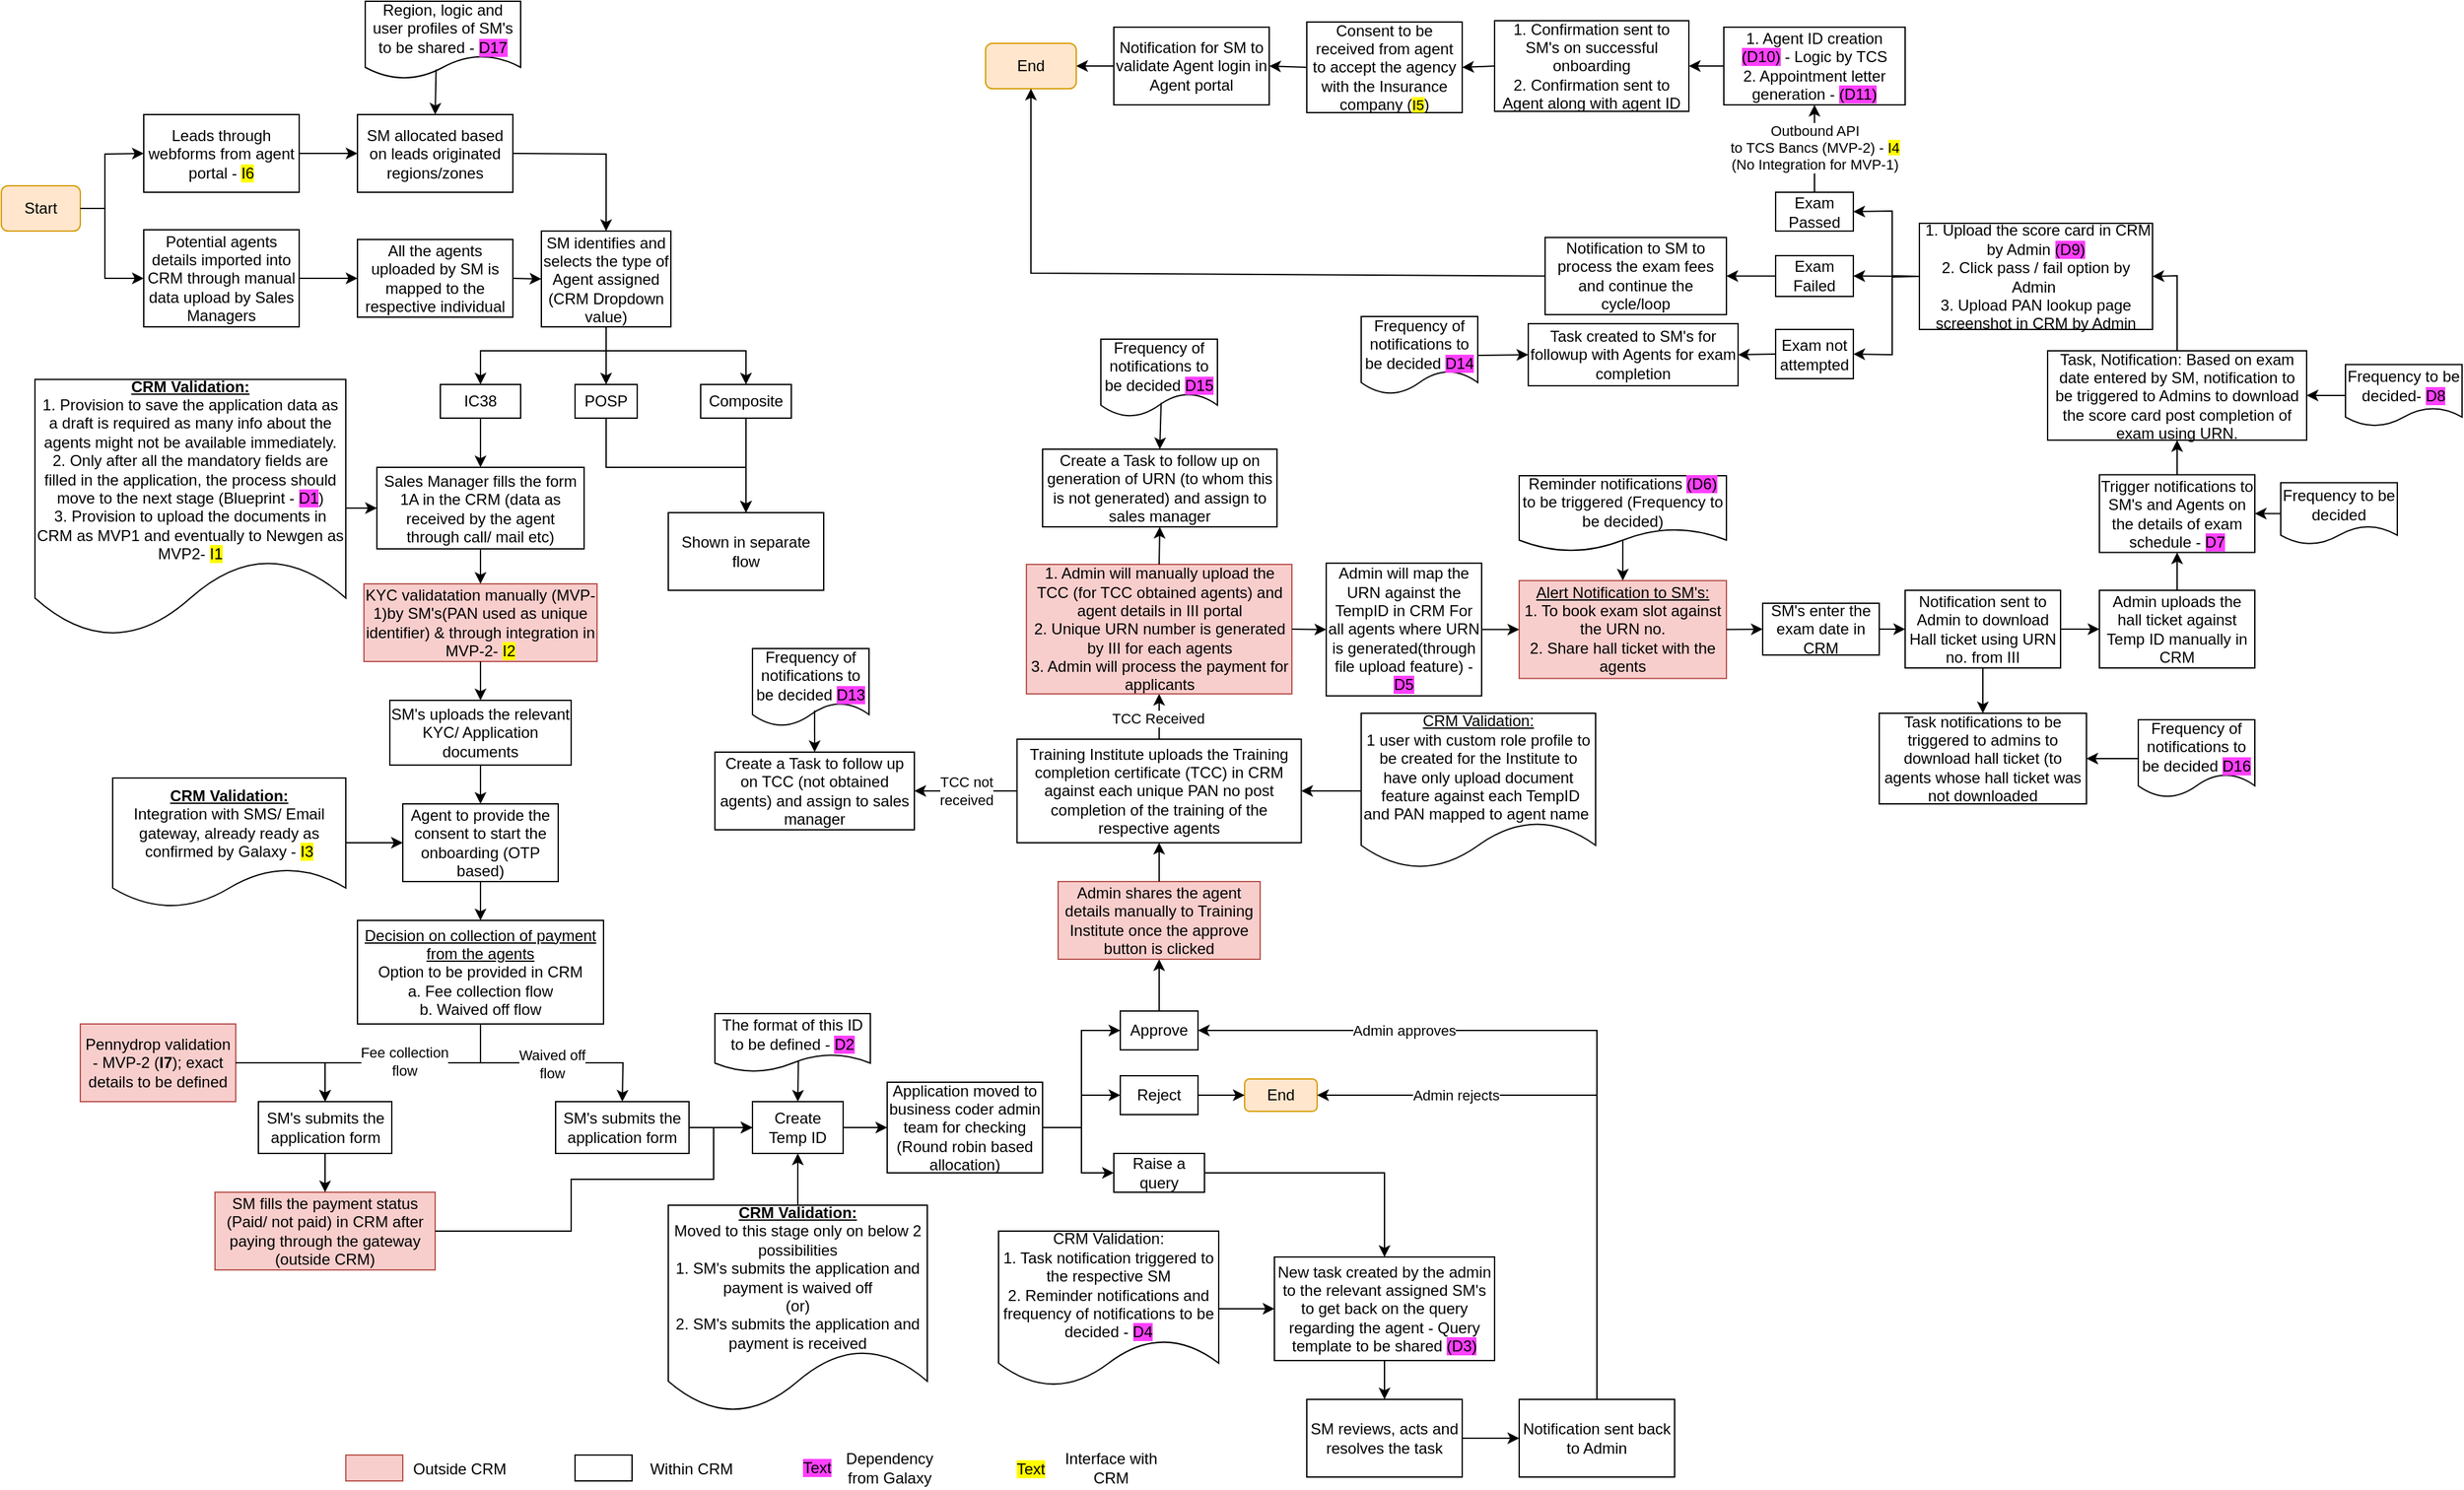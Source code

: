 <mxfile version="24.6.4" type="github">
  <diagram name="Page-1" id="J0Dl2C9NBDgtXITPT6Fh">
    <mxGraphModel dx="2123" dy="522" grid="1" gridSize="10" guides="1" tooltips="1" connect="1" arrows="1" fold="1" page="1" pageScale="1" pageWidth="1169" pageHeight="827" math="0" shadow="0">
      <root>
        <mxCell id="0" />
        <mxCell id="1" parent="0" />
        <mxCell id="W-MlJIcmKjAAyfEWoJ3Q-3" value="Start" style="rounded=1;whiteSpace=wrap;html=1;fillColor=#ffe6cc;strokeColor=#d79b00;" parent="1" vertex="1">
          <mxGeometry x="-10" y="222.5" width="61" height="35" as="geometry" />
        </mxCell>
        <mxCell id="W-MlJIcmKjAAyfEWoJ3Q-4" value="" style="endArrow=classic;html=1;rounded=0;exitX=1;exitY=0.5;exitDx=0;exitDy=0;entryX=0;entryY=0.5;entryDx=0;entryDy=0;" parent="1" source="W-MlJIcmKjAAyfEWoJ3Q-3" target="NBfsZXymPOGGM7-1zEKC-1" edge="1">
          <mxGeometry width="50" height="50" relative="1" as="geometry">
            <mxPoint x="227" y="364" as="sourcePoint" />
            <mxPoint x="110" y="320" as="targetPoint" />
            <Array as="points">
              <mxPoint x="70" y="240" />
              <mxPoint x="70" y="294" />
            </Array>
          </mxGeometry>
        </mxCell>
        <mxCell id="W-MlJIcmKjAAyfEWoJ3Q-7" value="Sales Manager fills the form 1A in the CRM (data as received by the agent through call/ mail etc)" style="rounded=0;whiteSpace=wrap;html=1;" parent="1" vertex="1">
          <mxGeometry x="280" y="440" width="160" height="63" as="geometry" />
        </mxCell>
        <mxCell id="W-MlJIcmKjAAyfEWoJ3Q-9" value="SM identifies and selects the type of Agent assigned (CRM Dropdown value)" style="rounded=0;whiteSpace=wrap;html=1;" parent="1" vertex="1">
          <mxGeometry x="407" y="257.5" width="100" height="74" as="geometry" />
        </mxCell>
        <mxCell id="W-MlJIcmKjAAyfEWoJ3Q-10" value="" style="endArrow=classic;html=1;rounded=0;entryX=0;entryY=0.5;entryDx=0;entryDy=0;exitX=1;exitY=0.5;exitDx=0;exitDy=0;" parent="1" source="NBfsZXymPOGGM7-1zEKC-3" target="W-MlJIcmKjAAyfEWoJ3Q-9" edge="1">
          <mxGeometry width="50" height="50" relative="1" as="geometry">
            <mxPoint x="430" y="280" as="sourcePoint" />
            <mxPoint x="277" y="314" as="targetPoint" />
          </mxGeometry>
        </mxCell>
        <mxCell id="W-MlJIcmKjAAyfEWoJ3Q-11" value="IC38" style="rounded=0;whiteSpace=wrap;html=1;" parent="1" vertex="1">
          <mxGeometry x="329" y="376" width="62" height="26" as="geometry" />
        </mxCell>
        <mxCell id="W-MlJIcmKjAAyfEWoJ3Q-12" value="POSP" style="rounded=0;whiteSpace=wrap;html=1;" parent="1" vertex="1">
          <mxGeometry x="433" y="376" width="48" height="26" as="geometry" />
        </mxCell>
        <mxCell id="W-MlJIcmKjAAyfEWoJ3Q-13" value="Composite" style="rounded=0;whiteSpace=wrap;html=1;" parent="1" vertex="1">
          <mxGeometry x="530" y="376" width="70" height="26" as="geometry" />
        </mxCell>
        <mxCell id="W-MlJIcmKjAAyfEWoJ3Q-27" value="" style="endArrow=classic;html=1;rounded=0;exitX=0;exitY=0.5;exitDx=0;exitDy=0;entryX=1;entryY=0.5;entryDx=0;entryDy=0;" parent="1" source="NBfsZXymPOGGM7-1zEKC-110" target="0TxoYsAdlca8F8hX1XT_-1" edge="1">
          <mxGeometry width="50" height="50" relative="1" as="geometry">
            <mxPoint x="894" y="244" as="sourcePoint" />
            <mxPoint x="939" y="244" as="targetPoint" />
          </mxGeometry>
        </mxCell>
        <mxCell id="W-MlJIcmKjAAyfEWoJ3Q-36" value="" style="endArrow=classic;html=1;rounded=0;exitX=0.5;exitY=1;exitDx=0;exitDy=0;entryX=0.5;entryY=0;entryDx=0;entryDy=0;" parent="1" source="W-MlJIcmKjAAyfEWoJ3Q-9" target="W-MlJIcmKjAAyfEWoJ3Q-11" edge="1">
          <mxGeometry width="50" height="50" relative="1" as="geometry">
            <mxPoint x="472" y="329" as="sourcePoint" />
            <mxPoint x="522" y="279" as="targetPoint" />
            <Array as="points">
              <mxPoint x="457" y="350" />
              <mxPoint x="360" y="350" />
            </Array>
          </mxGeometry>
        </mxCell>
        <mxCell id="W-MlJIcmKjAAyfEWoJ3Q-37" value="" style="endArrow=classic;html=1;rounded=0;exitX=0.5;exitY=1;exitDx=0;exitDy=0;entryX=0.5;entryY=0;entryDx=0;entryDy=0;" parent="1" source="W-MlJIcmKjAAyfEWoJ3Q-9" target="W-MlJIcmKjAAyfEWoJ3Q-12" edge="1">
          <mxGeometry width="50" height="50" relative="1" as="geometry">
            <mxPoint x="472" y="329" as="sourcePoint" />
            <mxPoint x="522" y="279" as="targetPoint" />
            <Array as="points">
              <mxPoint x="457" y="359" />
            </Array>
          </mxGeometry>
        </mxCell>
        <mxCell id="W-MlJIcmKjAAyfEWoJ3Q-38" value="" style="endArrow=classic;html=1;rounded=0;exitX=0.5;exitY=1;exitDx=0;exitDy=0;entryX=0.5;entryY=0;entryDx=0;entryDy=0;" parent="1" source="W-MlJIcmKjAAyfEWoJ3Q-9" target="W-MlJIcmKjAAyfEWoJ3Q-13" edge="1">
          <mxGeometry width="50" height="50" relative="1" as="geometry">
            <mxPoint x="472" y="329" as="sourcePoint" />
            <mxPoint x="522" y="279" as="targetPoint" />
            <Array as="points">
              <mxPoint x="457" y="350" />
              <mxPoint x="565" y="350" />
            </Array>
          </mxGeometry>
        </mxCell>
        <mxCell id="0TxoYsAdlca8F8hX1XT_-1" value="End" style="rounded=1;whiteSpace=wrap;html=1;fillColor=#ffe6cc;strokeColor=#d79b00;" parent="1" vertex="1">
          <mxGeometry x="750" y="112.5" width="70" height="35" as="geometry" />
        </mxCell>
        <mxCell id="NBfsZXymPOGGM7-1zEKC-1" value="Potential agents details imported into CRM through manual data upload by Sales Managers" style="rounded=0;whiteSpace=wrap;html=1;" parent="1" vertex="1">
          <mxGeometry x="100" y="256.5" width="120" height="75" as="geometry" />
        </mxCell>
        <mxCell id="NBfsZXymPOGGM7-1zEKC-3" value="All the agents uploaded by SM is mapped to the respective individual" style="rounded=0;whiteSpace=wrap;html=1;" parent="1" vertex="1">
          <mxGeometry x="265" y="264" width="120" height="60" as="geometry" />
        </mxCell>
        <mxCell id="NBfsZXymPOGGM7-1zEKC-6" value="" style="endArrow=classic;html=1;rounded=0;exitX=1;exitY=0.5;exitDx=0;exitDy=0;entryX=0;entryY=0.5;entryDx=0;entryDy=0;" parent="1" source="NBfsZXymPOGGM7-1zEKC-1" target="NBfsZXymPOGGM7-1zEKC-3" edge="1">
          <mxGeometry width="50" height="50" relative="1" as="geometry">
            <mxPoint x="270" y="360" as="sourcePoint" />
            <mxPoint x="320" y="310" as="targetPoint" />
          </mxGeometry>
        </mxCell>
        <mxCell id="NBfsZXymPOGGM7-1zEKC-7" value="" style="endArrow=classic;html=1;rounded=0;exitX=0.5;exitY=1;exitDx=0;exitDy=0;entryX=0.5;entryY=0;entryDx=0;entryDy=0;" parent="1" source="W-MlJIcmKjAAyfEWoJ3Q-11" target="W-MlJIcmKjAAyfEWoJ3Q-7" edge="1">
          <mxGeometry width="50" height="50" relative="1" as="geometry">
            <mxPoint x="510" y="450" as="sourcePoint" />
            <mxPoint x="560" y="400" as="targetPoint" />
          </mxGeometry>
        </mxCell>
        <mxCell id="NBfsZXymPOGGM7-1zEKC-8" value="KYC validatation manually (MVP-1)by SM&#39;s(PAN used as unique identifier) &amp;amp; through integration in MVP-2-&amp;nbsp;&lt;span style=&quot;background-color: rgb(255, 251, 0);&quot;&gt;I2&lt;/span&gt;" style="rounded=0;whiteSpace=wrap;html=1;fillColor=#f8cecc;strokeColor=#b85450;" parent="1" vertex="1">
          <mxGeometry x="270" y="530" width="180" height="60" as="geometry" />
        </mxCell>
        <mxCell id="NBfsZXymPOGGM7-1zEKC-9" value="" style="endArrow=classic;html=1;rounded=0;exitX=0.5;exitY=1;exitDx=0;exitDy=0;entryX=0.5;entryY=0;entryDx=0;entryDy=0;" parent="1" source="W-MlJIcmKjAAyfEWoJ3Q-7" target="NBfsZXymPOGGM7-1zEKC-8" edge="1">
          <mxGeometry width="50" height="50" relative="1" as="geometry">
            <mxPoint x="510" y="520" as="sourcePoint" />
            <mxPoint x="560" y="470" as="targetPoint" />
          </mxGeometry>
        </mxCell>
        <mxCell id="NBfsZXymPOGGM7-1zEKC-10" value="&lt;b&gt;&lt;u&gt;CRM Validation:&lt;/u&gt;&lt;/b&gt;&lt;div&gt;1. Provision to save the application data as a draft is required as many info about the agents might not be available immediately.&lt;/div&gt;&lt;div&gt;2. Only after all the mandatory fields are filled in the application, the process should move to the next stage (Blueprint - &lt;span style=&quot;background-color: rgb(255, 64, 255);&quot;&gt;D1&lt;/span&gt;)&lt;/div&gt;&lt;div&gt;3. Provision to upload the documents in CRM as MVP1 and eventually to Newgen as MVP2- &lt;span style=&quot;background-color: rgb(255, 251, 0);&quot;&gt;I1&lt;/span&gt;&lt;/div&gt;" style="shape=document;whiteSpace=wrap;html=1;boundedLbl=1;" parent="1" vertex="1">
          <mxGeometry x="16" y="372.16" width="240" height="198.69" as="geometry" />
        </mxCell>
        <mxCell id="NBfsZXymPOGGM7-1zEKC-11" value="" style="endArrow=classic;html=1;rounded=0;exitX=1;exitY=0.5;exitDx=0;exitDy=0;entryX=0;entryY=0.5;entryDx=0;entryDy=0;" parent="1" source="NBfsZXymPOGGM7-1zEKC-10" target="W-MlJIcmKjAAyfEWoJ3Q-7" edge="1">
          <mxGeometry width="50" height="50" relative="1" as="geometry">
            <mxPoint x="250" y="520" as="sourcePoint" />
            <mxPoint x="300" y="470" as="targetPoint" />
          </mxGeometry>
        </mxCell>
        <mxCell id="NBfsZXymPOGGM7-1zEKC-12" value="SM&#39;s uploads the relevant KYC/ Application documents" style="rounded=0;whiteSpace=wrap;html=1;" parent="1" vertex="1">
          <mxGeometry x="290" y="620" width="140" height="50" as="geometry" />
        </mxCell>
        <mxCell id="NBfsZXymPOGGM7-1zEKC-13" value="" style="endArrow=classic;html=1;rounded=0;exitX=0.5;exitY=1;exitDx=0;exitDy=0;entryX=0.5;entryY=0;entryDx=0;entryDy=0;" parent="1" source="NBfsZXymPOGGM7-1zEKC-8" target="NBfsZXymPOGGM7-1zEKC-12" edge="1">
          <mxGeometry width="50" height="50" relative="1" as="geometry">
            <mxPoint x="250" y="590" as="sourcePoint" />
            <mxPoint x="300" y="540" as="targetPoint" />
          </mxGeometry>
        </mxCell>
        <mxCell id="NBfsZXymPOGGM7-1zEKC-14" value="Agent to provide the consent to start the onboarding (OTP based)" style="rounded=0;whiteSpace=wrap;html=1;" parent="1" vertex="1">
          <mxGeometry x="300" y="700" width="120" height="60" as="geometry" />
        </mxCell>
        <mxCell id="NBfsZXymPOGGM7-1zEKC-15" value="&lt;b&gt;&lt;u&gt;CRM Validation:&lt;/u&gt;&lt;/b&gt;&lt;div&gt;Integration with SMS/ Email gateway, already ready as confirmed by Galaxy - &lt;span style=&quot;background-color: rgb(255, 251, 0);&quot;&gt;I3&lt;/span&gt;&lt;/div&gt;" style="shape=document;whiteSpace=wrap;html=1;boundedLbl=1;" parent="1" vertex="1">
          <mxGeometry x="76" y="680" width="180" height="100" as="geometry" />
        </mxCell>
        <mxCell id="NBfsZXymPOGGM7-1zEKC-16" value="" style="endArrow=classic;html=1;rounded=0;exitX=1;exitY=0.5;exitDx=0;exitDy=0;entryX=0;entryY=0.5;entryDx=0;entryDy=0;" parent="1" source="NBfsZXymPOGGM7-1zEKC-15" target="NBfsZXymPOGGM7-1zEKC-14" edge="1">
          <mxGeometry width="50" height="50" relative="1" as="geometry">
            <mxPoint x="250" y="670" as="sourcePoint" />
            <mxPoint x="300" y="620" as="targetPoint" />
          </mxGeometry>
        </mxCell>
        <mxCell id="NBfsZXymPOGGM7-1zEKC-17" value="" style="endArrow=classic;html=1;rounded=0;exitX=0.5;exitY=1;exitDx=0;exitDy=0;entryX=0.5;entryY=0;entryDx=0;entryDy=0;" parent="1" source="NBfsZXymPOGGM7-1zEKC-12" target="NBfsZXymPOGGM7-1zEKC-14" edge="1">
          <mxGeometry width="50" height="50" relative="1" as="geometry">
            <mxPoint x="250" y="670" as="sourcePoint" />
            <mxPoint x="300" y="620" as="targetPoint" />
          </mxGeometry>
        </mxCell>
        <mxCell id="NBfsZXymPOGGM7-1zEKC-18" value="&lt;u&gt;Decision on collection of payment from the agents&lt;/u&gt;&lt;div&gt;Option to be provided in CRM&lt;/div&gt;&lt;div&gt;a. Fee collection flow&lt;/div&gt;&lt;div&gt;b. Waived off flow&lt;/div&gt;" style="rounded=0;whiteSpace=wrap;html=1;" parent="1" vertex="1">
          <mxGeometry x="265" y="790" width="190" height="80" as="geometry" />
        </mxCell>
        <mxCell id="NBfsZXymPOGGM7-1zEKC-19" value="" style="endArrow=classic;html=1;rounded=0;exitX=0.5;exitY=1;exitDx=0;exitDy=0;entryX=0.5;entryY=0;entryDx=0;entryDy=0;" parent="1" source="NBfsZXymPOGGM7-1zEKC-14" target="NBfsZXymPOGGM7-1zEKC-18" edge="1">
          <mxGeometry width="50" height="50" relative="1" as="geometry">
            <mxPoint x="250" y="750" as="sourcePoint" />
            <mxPoint x="300" y="700" as="targetPoint" />
          </mxGeometry>
        </mxCell>
        <mxCell id="NBfsZXymPOGGM7-1zEKC-20" value="" style="endArrow=classic;html=1;rounded=0;entryX=0.5;entryY=0;entryDx=0;entryDy=0;exitX=0.5;exitY=1;exitDx=0;exitDy=0;" parent="1" source="NBfsZXymPOGGM7-1zEKC-18" target="NBfsZXymPOGGM7-1zEKC-28" edge="1">
          <mxGeometry width="50" height="50" relative="1" as="geometry">
            <mxPoint x="250" y="890" as="sourcePoint" />
            <mxPoint x="350" y="920" as="targetPoint" />
            <Array as="points">
              <mxPoint x="360" y="900" />
              <mxPoint x="240" y="900" />
            </Array>
          </mxGeometry>
        </mxCell>
        <mxCell id="NBfsZXymPOGGM7-1zEKC-25" value="Fee collection&lt;div&gt;flow&lt;/div&gt;" style="edgeLabel;html=1;align=center;verticalAlign=middle;resizable=0;points=[];" parent="NBfsZXymPOGGM7-1zEKC-20" vertex="1" connectable="0">
          <mxGeometry x="0.238" y="-1" relative="1" as="geometry">
            <mxPoint x="22" as="offset" />
          </mxGeometry>
        </mxCell>
        <mxCell id="NBfsZXymPOGGM7-1zEKC-21" value="SM fills the payment status (Paid/ not paid) in CRM after paying through the gateway (outside CRM)" style="rounded=0;whiteSpace=wrap;html=1;fillColor=#f8cecc;strokeColor=#b85450;" parent="1" vertex="1">
          <mxGeometry x="155" y="1000" width="170" height="60" as="geometry" />
        </mxCell>
        <mxCell id="NBfsZXymPOGGM7-1zEKC-24" value="SM&#39;s submits the application form" style="rounded=0;whiteSpace=wrap;html=1;" parent="1" vertex="1">
          <mxGeometry x="418" y="930" width="103" height="40" as="geometry" />
        </mxCell>
        <mxCell id="NBfsZXymPOGGM7-1zEKC-26" value="" style="endArrow=classic;html=1;rounded=0;exitX=0.5;exitY=1;exitDx=0;exitDy=0;entryX=0.5;entryY=0;entryDx=0;entryDy=0;" parent="1" source="NBfsZXymPOGGM7-1zEKC-18" target="NBfsZXymPOGGM7-1zEKC-24" edge="1">
          <mxGeometry width="50" height="50" relative="1" as="geometry">
            <mxPoint x="230" y="920" as="sourcePoint" />
            <mxPoint x="280" y="870" as="targetPoint" />
            <Array as="points">
              <mxPoint x="360" y="900" />
              <mxPoint x="470" y="900" />
            </Array>
          </mxGeometry>
        </mxCell>
        <mxCell id="NBfsZXymPOGGM7-1zEKC-27" value="Waived off&lt;div&gt;flow&lt;/div&gt;" style="edgeLabel;html=1;align=center;verticalAlign=middle;resizable=0;points=[];" parent="NBfsZXymPOGGM7-1zEKC-26" vertex="1" connectable="0">
          <mxGeometry x="-0.007" y="-1" relative="1" as="geometry">
            <mxPoint as="offset" />
          </mxGeometry>
        </mxCell>
        <mxCell id="NBfsZXymPOGGM7-1zEKC-28" value="SM&#39;s submits the application form" style="rounded=0;whiteSpace=wrap;html=1;" parent="1" vertex="1">
          <mxGeometry x="188.5" y="930" width="103" height="40" as="geometry" />
        </mxCell>
        <mxCell id="NBfsZXymPOGGM7-1zEKC-29" value="" style="endArrow=classic;html=1;rounded=0;exitX=0.5;exitY=1;exitDx=0;exitDy=0;entryX=0.5;entryY=0;entryDx=0;entryDy=0;" parent="1" source="NBfsZXymPOGGM7-1zEKC-28" target="NBfsZXymPOGGM7-1zEKC-21" edge="1">
          <mxGeometry width="50" height="50" relative="1" as="geometry">
            <mxPoint x="230" y="980" as="sourcePoint" />
            <mxPoint x="280" y="930" as="targetPoint" />
          </mxGeometry>
        </mxCell>
        <mxCell id="NBfsZXymPOGGM7-1zEKC-34" value="Application moved to business coder admin team for checking (Round robin based allocation)" style="rounded=0;whiteSpace=wrap;html=1;" parent="1" vertex="1">
          <mxGeometry x="674" y="915" width="120" height="70" as="geometry" />
        </mxCell>
        <mxCell id="NBfsZXymPOGGM7-1zEKC-35" value="&lt;u&gt;&lt;b&gt;CRM Validation:&lt;/b&gt;&lt;/u&gt;&lt;div&gt;Moved to this stage only on below 2 possibilities&lt;/div&gt;&lt;div&gt;1. SM&#39;s submits the application and payment is waived off&lt;/div&gt;&lt;div&gt;(or)&lt;/div&gt;&lt;div&gt;2. SM&#39;s submits the application and payment is received&lt;/div&gt;" style="shape=document;whiteSpace=wrap;html=1;boundedLbl=1;" parent="1" vertex="1">
          <mxGeometry x="505" y="1010" width="200" height="160" as="geometry" />
        </mxCell>
        <mxCell id="NBfsZXymPOGGM7-1zEKC-36" value="" style="endArrow=classic;html=1;rounded=0;exitX=0.5;exitY=0;exitDx=0;exitDy=0;entryX=0.5;entryY=1;entryDx=0;entryDy=0;" parent="1" source="NBfsZXymPOGGM7-1zEKC-35" target="NBfsZXymPOGGM7-1zEKC-49" edge="1">
          <mxGeometry width="50" height="50" relative="1" as="geometry">
            <mxPoint x="744" y="1020" as="sourcePoint" />
            <mxPoint x="584" y="1000" as="targetPoint" />
          </mxGeometry>
        </mxCell>
        <mxCell id="NBfsZXymPOGGM7-1zEKC-37" value="" style="endArrow=classic;html=1;rounded=0;exitX=1;exitY=0.5;exitDx=0;exitDy=0;entryX=0;entryY=0.5;entryDx=0;entryDy=0;" parent="1" source="NBfsZXymPOGGM7-1zEKC-24" target="NBfsZXymPOGGM7-1zEKC-49" edge="1">
          <mxGeometry width="50" height="50" relative="1" as="geometry">
            <mxPoint x="410" y="1050" as="sourcePoint" />
            <mxPoint x="560" y="950" as="targetPoint" />
          </mxGeometry>
        </mxCell>
        <mxCell id="NBfsZXymPOGGM7-1zEKC-38" value="" style="endArrow=classic;html=1;rounded=0;exitX=1;exitY=0.5;exitDx=0;exitDy=0;entryX=0;entryY=0.5;entryDx=0;entryDy=0;" parent="1" source="NBfsZXymPOGGM7-1zEKC-21" target="NBfsZXymPOGGM7-1zEKC-49" edge="1">
          <mxGeometry width="50" height="50" relative="1" as="geometry">
            <mxPoint x="300" y="1120" as="sourcePoint" />
            <mxPoint x="560" y="950" as="targetPoint" />
            <Array as="points">
              <mxPoint x="430" y="1030" />
              <mxPoint x="430" y="990" />
              <mxPoint x="540" y="990" />
              <mxPoint x="540" y="950" />
            </Array>
          </mxGeometry>
        </mxCell>
        <mxCell id="NBfsZXymPOGGM7-1zEKC-40" value="Approve" style="rounded=0;whiteSpace=wrap;html=1;" parent="1" vertex="1">
          <mxGeometry x="854" y="860" width="60" height="30" as="geometry" />
        </mxCell>
        <mxCell id="NBfsZXymPOGGM7-1zEKC-41" value="Reject" style="rounded=0;whiteSpace=wrap;html=1;" parent="1" vertex="1">
          <mxGeometry x="854" y="910" width="60" height="30" as="geometry" />
        </mxCell>
        <mxCell id="NBfsZXymPOGGM7-1zEKC-42" value="Raise a query" style="rounded=0;whiteSpace=wrap;html=1;" parent="1" vertex="1">
          <mxGeometry x="849" y="970" width="70" height="30" as="geometry" />
        </mxCell>
        <mxCell id="NBfsZXymPOGGM7-1zEKC-44" value="" style="endArrow=classic;html=1;rounded=0;exitX=1;exitY=0.5;exitDx=0;exitDy=0;entryX=0;entryY=0.5;entryDx=0;entryDy=0;" parent="1" source="NBfsZXymPOGGM7-1zEKC-34" target="NBfsZXymPOGGM7-1zEKC-40" edge="1">
          <mxGeometry width="50" height="50" relative="1" as="geometry">
            <mxPoint x="694" y="1010" as="sourcePoint" />
            <mxPoint x="744" y="960" as="targetPoint" />
            <Array as="points">
              <mxPoint x="824" y="950" />
              <mxPoint x="824" y="875" />
            </Array>
          </mxGeometry>
        </mxCell>
        <mxCell id="NBfsZXymPOGGM7-1zEKC-45" value="" style="endArrow=classic;html=1;rounded=0;exitX=1;exitY=0.5;exitDx=0;exitDy=0;entryX=0;entryY=0.5;entryDx=0;entryDy=0;" parent="1" source="NBfsZXymPOGGM7-1zEKC-34" target="NBfsZXymPOGGM7-1zEKC-41" edge="1">
          <mxGeometry width="50" height="50" relative="1" as="geometry">
            <mxPoint x="694" y="1010" as="sourcePoint" />
            <mxPoint x="744" y="960" as="targetPoint" />
            <Array as="points">
              <mxPoint x="824" y="950" />
              <mxPoint x="824" y="925" />
            </Array>
          </mxGeometry>
        </mxCell>
        <mxCell id="NBfsZXymPOGGM7-1zEKC-46" value="" style="endArrow=classic;html=1;rounded=0;exitX=1;exitY=0.5;exitDx=0;exitDy=0;entryX=0;entryY=0.5;entryDx=0;entryDy=0;" parent="1" source="NBfsZXymPOGGM7-1zEKC-34" target="NBfsZXymPOGGM7-1zEKC-42" edge="1">
          <mxGeometry width="50" height="50" relative="1" as="geometry">
            <mxPoint x="694" y="1010" as="sourcePoint" />
            <mxPoint x="744" y="960" as="targetPoint" />
            <Array as="points">
              <mxPoint x="824" y="950" />
              <mxPoint x="824" y="985" />
            </Array>
          </mxGeometry>
        </mxCell>
        <mxCell id="NBfsZXymPOGGM7-1zEKC-47" value="End" style="rounded=1;whiteSpace=wrap;html=1;fillColor=#ffe6cc;strokeColor=#d79b00;" parent="1" vertex="1">
          <mxGeometry x="950" y="912.5" width="56" height="25" as="geometry" />
        </mxCell>
        <mxCell id="NBfsZXymPOGGM7-1zEKC-48" value="" style="endArrow=classic;html=1;rounded=0;exitX=1;exitY=0.5;exitDx=0;exitDy=0;entryX=0;entryY=0.5;entryDx=0;entryDy=0;" parent="1" source="NBfsZXymPOGGM7-1zEKC-41" target="NBfsZXymPOGGM7-1zEKC-47" edge="1">
          <mxGeometry width="50" height="50" relative="1" as="geometry">
            <mxPoint x="804" y="1010" as="sourcePoint" />
            <mxPoint x="854" y="960" as="targetPoint" />
          </mxGeometry>
        </mxCell>
        <mxCell id="NBfsZXymPOGGM7-1zEKC-49" value="Create Temp ID" style="rounded=0;whiteSpace=wrap;html=1;" parent="1" vertex="1">
          <mxGeometry x="570" y="930" width="70" height="40" as="geometry" />
        </mxCell>
        <mxCell id="NBfsZXymPOGGM7-1zEKC-50" value="" style="endArrow=classic;html=1;rounded=0;exitX=1;exitY=0.5;exitDx=0;exitDy=0;entryX=0;entryY=0.5;entryDx=0;entryDy=0;" parent="1" source="NBfsZXymPOGGM7-1zEKC-49" target="NBfsZXymPOGGM7-1zEKC-34" edge="1">
          <mxGeometry width="50" height="50" relative="1" as="geometry">
            <mxPoint x="680" y="1010" as="sourcePoint" />
            <mxPoint x="730" y="960" as="targetPoint" />
          </mxGeometry>
        </mxCell>
        <mxCell id="NBfsZXymPOGGM7-1zEKC-51" value="The format of this ID to be defined - &lt;span style=&quot;background-color: rgb(255, 64, 255);&quot;&gt;D2&lt;/span&gt;" style="shape=document;whiteSpace=wrap;html=1;boundedLbl=1;" parent="1" vertex="1">
          <mxGeometry x="541" y="862" width="120" height="45" as="geometry" />
        </mxCell>
        <mxCell id="NBfsZXymPOGGM7-1zEKC-54" value="" style="endArrow=classic;html=1;rounded=0;entryX=0.5;entryY=0;entryDx=0;entryDy=0;exitX=0.537;exitY=0.808;exitDx=0;exitDy=0;exitPerimeter=0;" parent="1" source="NBfsZXymPOGGM7-1zEKC-51" target="NBfsZXymPOGGM7-1zEKC-49" edge="1">
          <mxGeometry width="50" height="50" relative="1" as="geometry">
            <mxPoint x="605" y="890" as="sourcePoint" />
            <mxPoint x="730" y="960" as="targetPoint" />
          </mxGeometry>
        </mxCell>
        <mxCell id="NBfsZXymPOGGM7-1zEKC-55" value="New task created by the admin to the relevant assigned SM&#39;s to get back on the query regarding the agent - Query template to be shared &lt;span style=&quot;background-color: rgb(255, 64, 255);&quot;&gt;(D3)&lt;/span&gt;" style="rounded=0;whiteSpace=wrap;html=1;" parent="1" vertex="1">
          <mxGeometry x="973" y="1050" width="170" height="80" as="geometry" />
        </mxCell>
        <mxCell id="NBfsZXymPOGGM7-1zEKC-56" value="" style="endArrow=classic;html=1;rounded=0;exitX=1;exitY=0.5;exitDx=0;exitDy=0;entryX=0.5;entryY=0;entryDx=0;entryDy=0;" parent="1" source="NBfsZXymPOGGM7-1zEKC-42" target="NBfsZXymPOGGM7-1zEKC-55" edge="1">
          <mxGeometry width="50" height="50" relative="1" as="geometry">
            <mxPoint x="770" y="1040" as="sourcePoint" />
            <mxPoint x="820" y="990" as="targetPoint" />
            <Array as="points">
              <mxPoint x="1058" y="985" />
            </Array>
          </mxGeometry>
        </mxCell>
        <mxCell id="NBfsZXymPOGGM7-1zEKC-57" value="CRM Validation:&lt;div&gt;1. Task notification triggered to the respective SM&lt;/div&gt;&lt;div&gt;2. Reminder notifications and frequency of notifications to be decided -&amp;nbsp;&lt;span style=&quot;background-color: rgb(255, 64, 255);&quot;&gt;D4&lt;/span&gt;&lt;/div&gt;" style="shape=document;whiteSpace=wrap;html=1;boundedLbl=1;" parent="1" vertex="1">
          <mxGeometry x="760" y="1030" width="170" height="120" as="geometry" />
        </mxCell>
        <mxCell id="NBfsZXymPOGGM7-1zEKC-58" value="" style="endArrow=classic;html=1;rounded=0;exitX=1;exitY=0.5;exitDx=0;exitDy=0;entryX=0;entryY=0.5;entryDx=0;entryDy=0;" parent="1" source="NBfsZXymPOGGM7-1zEKC-57" target="NBfsZXymPOGGM7-1zEKC-55" edge="1">
          <mxGeometry width="50" height="50" relative="1" as="geometry">
            <mxPoint x="910" y="1040" as="sourcePoint" />
            <mxPoint x="960" y="990" as="targetPoint" />
          </mxGeometry>
        </mxCell>
        <mxCell id="NBfsZXymPOGGM7-1zEKC-59" value="SM reviews, acts and resolves the task" style="rounded=0;whiteSpace=wrap;html=1;" parent="1" vertex="1">
          <mxGeometry x="998" y="1160" width="120" height="60" as="geometry" />
        </mxCell>
        <mxCell id="NBfsZXymPOGGM7-1zEKC-60" value="" style="endArrow=classic;html=1;rounded=0;exitX=0.5;exitY=1;exitDx=0;exitDy=0;entryX=0.5;entryY=0;entryDx=0;entryDy=0;" parent="1" source="NBfsZXymPOGGM7-1zEKC-55" target="NBfsZXymPOGGM7-1zEKC-59" edge="1">
          <mxGeometry width="50" height="50" relative="1" as="geometry">
            <mxPoint x="980" y="1100" as="sourcePoint" />
            <mxPoint x="1030" y="1050" as="targetPoint" />
          </mxGeometry>
        </mxCell>
        <mxCell id="NBfsZXymPOGGM7-1zEKC-61" value="Notification sent back to Admin" style="rounded=0;whiteSpace=wrap;html=1;" parent="1" vertex="1">
          <mxGeometry x="1162" y="1160" width="120" height="60" as="geometry" />
        </mxCell>
        <mxCell id="NBfsZXymPOGGM7-1zEKC-62" value="" style="endArrow=classic;html=1;rounded=0;exitX=1;exitY=0.5;exitDx=0;exitDy=0;entryX=0;entryY=0.5;entryDx=0;entryDy=0;" parent="1" source="NBfsZXymPOGGM7-1zEKC-59" target="NBfsZXymPOGGM7-1zEKC-61" edge="1">
          <mxGeometry width="50" height="50" relative="1" as="geometry">
            <mxPoint x="970" y="1260" as="sourcePoint" />
            <mxPoint x="1020" y="1210" as="targetPoint" />
          </mxGeometry>
        </mxCell>
        <mxCell id="NBfsZXymPOGGM7-1zEKC-63" value="" style="endArrow=classic;html=1;rounded=0;exitX=0.5;exitY=0;exitDx=0;exitDy=0;entryX=1;entryY=0.5;entryDx=0;entryDy=0;" parent="1" source="NBfsZXymPOGGM7-1zEKC-61" target="NBfsZXymPOGGM7-1zEKC-40" edge="1">
          <mxGeometry width="50" height="50" relative="1" as="geometry">
            <mxPoint x="970" y="1080" as="sourcePoint" />
            <mxPoint x="1190" y="910" as="targetPoint" />
            <Array as="points">
              <mxPoint x="1222" y="875" />
            </Array>
          </mxGeometry>
        </mxCell>
        <mxCell id="NBfsZXymPOGGM7-1zEKC-64" value="Admin approves" style="edgeLabel;html=1;align=center;verticalAlign=middle;resizable=0;points=[];" parent="NBfsZXymPOGGM7-1zEKC-63" vertex="1" connectable="0">
          <mxGeometry x="0.466" relative="1" as="geometry">
            <mxPoint as="offset" />
          </mxGeometry>
        </mxCell>
        <mxCell id="NBfsZXymPOGGM7-1zEKC-65" value="" style="endArrow=classic;html=1;rounded=0;exitX=0.5;exitY=0;exitDx=0;exitDy=0;entryX=1;entryY=0.5;entryDx=0;entryDy=0;" parent="1" source="NBfsZXymPOGGM7-1zEKC-61" target="NBfsZXymPOGGM7-1zEKC-47" edge="1">
          <mxGeometry width="50" height="50" relative="1" as="geometry">
            <mxPoint x="970" y="1090" as="sourcePoint" />
            <mxPoint x="1020" y="1040" as="targetPoint" />
            <Array as="points">
              <mxPoint x="1222" y="925" />
            </Array>
          </mxGeometry>
        </mxCell>
        <mxCell id="NBfsZXymPOGGM7-1zEKC-66" value="Admin rejects" style="edgeLabel;html=1;align=center;verticalAlign=middle;resizable=0;points=[];" parent="NBfsZXymPOGGM7-1zEKC-65" vertex="1" connectable="0">
          <mxGeometry x="0.525" relative="1" as="geometry">
            <mxPoint as="offset" />
          </mxGeometry>
        </mxCell>
        <mxCell id="NBfsZXymPOGGM7-1zEKC-67" value="Admin shares the agent details manually to Training Institute once the approve button is clicked" style="rounded=0;whiteSpace=wrap;html=1;fillColor=#f8cecc;strokeColor=#b85450;" parent="1" vertex="1">
          <mxGeometry x="806" y="760" width="156" height="60" as="geometry" />
        </mxCell>
        <mxCell id="NBfsZXymPOGGM7-1zEKC-68" value="" style="endArrow=classic;html=1;rounded=0;entryX=0.5;entryY=1;entryDx=0;entryDy=0;exitX=0.5;exitY=0;exitDx=0;exitDy=0;" parent="1" source="NBfsZXymPOGGM7-1zEKC-40" target="NBfsZXymPOGGM7-1zEKC-67" edge="1">
          <mxGeometry width="50" height="50" relative="1" as="geometry">
            <mxPoint x="880" y="900" as="sourcePoint" />
            <mxPoint x="930" y="850" as="targetPoint" />
          </mxGeometry>
        </mxCell>
        <mxCell id="NBfsZXymPOGGM7-1zEKC-69" value="Training Institute uploads the Training completion certificate (TCC) in CRM against each unique PAN no post completion of the training of the respective agents" style="rounded=0;whiteSpace=wrap;html=1;" parent="1" vertex="1">
          <mxGeometry x="774.25" y="650" width="219.5" height="80" as="geometry" />
        </mxCell>
        <mxCell id="NBfsZXymPOGGM7-1zEKC-70" value="" style="endArrow=classic;html=1;rounded=0;exitX=0.5;exitY=0;exitDx=0;exitDy=0;entryX=0.5;entryY=1;entryDx=0;entryDy=0;" parent="1" source="NBfsZXymPOGGM7-1zEKC-67" target="NBfsZXymPOGGM7-1zEKC-69" edge="1">
          <mxGeometry width="50" height="50" relative="1" as="geometry">
            <mxPoint x="880" y="780" as="sourcePoint" />
            <mxPoint x="930" y="730" as="targetPoint" />
          </mxGeometry>
        </mxCell>
        <mxCell id="NBfsZXymPOGGM7-1zEKC-71" value="&lt;u&gt;CRM Validation:&lt;/u&gt;&lt;div&gt;1 user with custom role profile to be created for the Institute to have only upload document &amp;nbsp;feature against each TempID and PAN mapped to agent name&amp;nbsp;&lt;/div&gt;" style="shape=document;whiteSpace=wrap;html=1;boundedLbl=1;" parent="1" vertex="1">
          <mxGeometry x="1040" y="630" width="181" height="120" as="geometry" />
        </mxCell>
        <mxCell id="NBfsZXymPOGGM7-1zEKC-72" value="" style="endArrow=classic;html=1;rounded=0;exitX=0;exitY=0.5;exitDx=0;exitDy=0;entryX=1;entryY=0.5;entryDx=0;entryDy=0;" parent="1" source="NBfsZXymPOGGM7-1zEKC-71" target="NBfsZXymPOGGM7-1zEKC-69" edge="1">
          <mxGeometry width="50" height="50" relative="1" as="geometry">
            <mxPoint x="940" y="780" as="sourcePoint" />
            <mxPoint x="990" y="730" as="targetPoint" />
          </mxGeometry>
        </mxCell>
        <mxCell id="NBfsZXymPOGGM7-1zEKC-73" value="" style="endArrow=classic;html=1;rounded=0;exitX=0.5;exitY=0;exitDx=0;exitDy=0;entryX=0.5;entryY=1;entryDx=0;entryDy=0;" parent="1" source="NBfsZXymPOGGM7-1zEKC-69" target="NBfsZXymPOGGM7-1zEKC-74" edge="1">
          <mxGeometry width="50" height="50" relative="1" as="geometry">
            <mxPoint x="940" y="720" as="sourcePoint" />
            <mxPoint x="890" y="620" as="targetPoint" />
          </mxGeometry>
        </mxCell>
        <mxCell id="w_etyACIegaJ3iJ-0LxL-11" value="TCC Received" style="edgeLabel;html=1;align=center;verticalAlign=middle;resizable=0;points=[];" parent="NBfsZXymPOGGM7-1zEKC-73" vertex="1" connectable="0">
          <mxGeometry x="-0.267" y="1" relative="1" as="geometry">
            <mxPoint y="-3" as="offset" />
          </mxGeometry>
        </mxCell>
        <mxCell id="NBfsZXymPOGGM7-1zEKC-74" value="1. Admin will manually upload the TCC (for TCC obtained agents) and agent details in III portal&lt;div&gt;2. Unique URN number is generated by III for each agents&lt;/div&gt;&lt;div&gt;3. Admin will process the payment for applicants&lt;/div&gt;" style="rounded=0;whiteSpace=wrap;html=1;fillColor=#f8cecc;strokeColor=#b85450;" parent="1" vertex="1">
          <mxGeometry x="781.5" y="515" width="205" height="100" as="geometry" />
        </mxCell>
        <mxCell id="NBfsZXymPOGGM7-1zEKC-75" value="Admin will map the URN against the TempID in CRM For all agents where URN is generated(through file upload feature) - &lt;span style=&quot;background-color: rgb(255, 64, 255);&quot;&gt;D5&lt;/span&gt;" style="rounded=0;whiteSpace=wrap;html=1;" parent="1" vertex="1">
          <mxGeometry x="1013" y="514.06" width="120" height="102.5" as="geometry" />
        </mxCell>
        <mxCell id="NBfsZXymPOGGM7-1zEKC-77" value="" style="endArrow=classic;html=1;rounded=0;exitX=1;exitY=0.5;exitDx=0;exitDy=0;entryX=0;entryY=0.5;entryDx=0;entryDy=0;" parent="1" source="NBfsZXymPOGGM7-1zEKC-74" target="NBfsZXymPOGGM7-1zEKC-75" edge="1">
          <mxGeometry width="50" height="50" relative="1" as="geometry">
            <mxPoint x="880" y="600" as="sourcePoint" />
            <mxPoint x="930" y="550" as="targetPoint" />
          </mxGeometry>
        </mxCell>
        <mxCell id="NBfsZXymPOGGM7-1zEKC-78" value="&lt;u&gt;Alert Notification to SM&#39;s:&lt;/u&gt;&lt;div&gt;1. To book exam slot against the URN no.&lt;/div&gt;&lt;div&gt;2. Share hall ticket with the agents&lt;/div&gt;" style="rounded=0;whiteSpace=wrap;html=1;fillColor=#f8cecc;strokeColor=#b85450;" parent="1" vertex="1">
          <mxGeometry x="1162" y="527.5" width="160" height="75.62" as="geometry" />
        </mxCell>
        <mxCell id="NBfsZXymPOGGM7-1zEKC-79" value="" style="endArrow=classic;html=1;rounded=0;exitX=1;exitY=0.5;exitDx=0;exitDy=0;" parent="1" source="NBfsZXymPOGGM7-1zEKC-75" target="NBfsZXymPOGGM7-1zEKC-78" edge="1">
          <mxGeometry width="50" height="50" relative="1" as="geometry">
            <mxPoint x="1080" y="600" as="sourcePoint" />
            <mxPoint x="1130" y="550" as="targetPoint" />
          </mxGeometry>
        </mxCell>
        <mxCell id="NBfsZXymPOGGM7-1zEKC-80" value="Reminder notifications &lt;span style=&quot;background-color: rgb(255, 64, 255);&quot;&gt;(D6)&lt;/span&gt; to be triggered (Frequency to be decided)" style="shape=document;whiteSpace=wrap;html=1;boundedLbl=1;" parent="1" vertex="1">
          <mxGeometry x="1162" y="446.5" width="160" height="58.5" as="geometry" />
        </mxCell>
        <mxCell id="NBfsZXymPOGGM7-1zEKC-81" value="" style="endArrow=classic;html=1;rounded=0;entryX=0.5;entryY=0;entryDx=0;entryDy=0;exitX=0.5;exitY=0.846;exitDx=0;exitDy=0;exitPerimeter=0;" parent="1" source="NBfsZXymPOGGM7-1zEKC-80" target="NBfsZXymPOGGM7-1zEKC-78" edge="1">
          <mxGeometry width="50" height="50" relative="1" as="geometry">
            <mxPoint x="1460" y="580" as="sourcePoint" />
            <mxPoint x="1450" y="490" as="targetPoint" />
          </mxGeometry>
        </mxCell>
        <mxCell id="NBfsZXymPOGGM7-1zEKC-82" value="Notification sent to Admin to download Hall ticket using URN no. from III" style="rounded=0;whiteSpace=wrap;html=1;" parent="1" vertex="1">
          <mxGeometry x="1460" y="535" width="120" height="60" as="geometry" />
        </mxCell>
        <mxCell id="NBfsZXymPOGGM7-1zEKC-83" value="" style="endArrow=classic;html=1;rounded=0;exitX=1;exitY=0.5;exitDx=0;exitDy=0;entryX=0;entryY=0.5;entryDx=0;entryDy=0;" parent="1" source="NBfsZXymPOGGM7-1zEKC-78" target="w_etyACIegaJ3iJ-0LxL-2" edge="1">
          <mxGeometry width="50" height="50" relative="1" as="geometry">
            <mxPoint x="1220" y="570" as="sourcePoint" />
            <mxPoint x="1270" y="520" as="targetPoint" />
          </mxGeometry>
        </mxCell>
        <mxCell id="NBfsZXymPOGGM7-1zEKC-84" value="Admin uploads the hall ticket against Temp ID manually in CRM" style="rounded=0;whiteSpace=wrap;html=1;" parent="1" vertex="1">
          <mxGeometry x="1610" y="535" width="120" height="60" as="geometry" />
        </mxCell>
        <mxCell id="NBfsZXymPOGGM7-1zEKC-85" value="" style="endArrow=classic;html=1;rounded=0;exitX=1;exitY=0.5;exitDx=0;exitDy=0;entryX=0;entryY=0.5;entryDx=0;entryDy=0;" parent="1" source="NBfsZXymPOGGM7-1zEKC-82" target="NBfsZXymPOGGM7-1zEKC-84" edge="1">
          <mxGeometry width="50" height="50" relative="1" as="geometry">
            <mxPoint x="1400" y="570" as="sourcePoint" />
            <mxPoint x="1450" y="520" as="targetPoint" />
          </mxGeometry>
        </mxCell>
        <mxCell id="NBfsZXymPOGGM7-1zEKC-88" value="Trigger notifications to SM&#39;s and Agents on the details of exam schedule - &lt;span style=&quot;background-color: rgb(255, 64, 255);&quot;&gt;D7&lt;/span&gt;" style="rounded=0;whiteSpace=wrap;html=1;" parent="1" vertex="1">
          <mxGeometry x="1610" y="445.75" width="120" height="60" as="geometry" />
        </mxCell>
        <mxCell id="NBfsZXymPOGGM7-1zEKC-89" value="Frequency to be decided" style="shape=document;whiteSpace=wrap;html=1;boundedLbl=1;" parent="1" vertex="1">
          <mxGeometry x="1750" y="451.88" width="90" height="47.74" as="geometry" />
        </mxCell>
        <mxCell id="NBfsZXymPOGGM7-1zEKC-90" value="" style="endArrow=classic;html=1;rounded=0;exitX=0;exitY=0.5;exitDx=0;exitDy=0;entryX=1;entryY=0.5;entryDx=0;entryDy=0;" parent="1" source="NBfsZXymPOGGM7-1zEKC-89" target="NBfsZXymPOGGM7-1zEKC-88" edge="1">
          <mxGeometry width="50" height="50" relative="1" as="geometry">
            <mxPoint x="1600" y="580" as="sourcePoint" />
            <mxPoint x="1650" y="530" as="targetPoint" />
          </mxGeometry>
        </mxCell>
        <mxCell id="NBfsZXymPOGGM7-1zEKC-91" value="" style="endArrow=classic;html=1;rounded=0;exitX=0.5;exitY=0;exitDx=0;exitDy=0;entryX=0.5;entryY=1;entryDx=0;entryDy=0;" parent="1" source="NBfsZXymPOGGM7-1zEKC-84" target="NBfsZXymPOGGM7-1zEKC-88" edge="1">
          <mxGeometry width="50" height="50" relative="1" as="geometry">
            <mxPoint x="1420" y="580" as="sourcePoint" />
            <mxPoint x="1470" y="530" as="targetPoint" />
          </mxGeometry>
        </mxCell>
        <mxCell id="NBfsZXymPOGGM7-1zEKC-92" value="Task, Notification: Based on exam date entered by SM, notification to be triggered to Admins to download the score card post completion of exam using URN." style="rounded=0;whiteSpace=wrap;html=1;" parent="1" vertex="1">
          <mxGeometry x="1570" y="350" width="200" height="69" as="geometry" />
        </mxCell>
        <mxCell id="NBfsZXymPOGGM7-1zEKC-93" value="" style="endArrow=classic;html=1;rounded=0;exitX=0.5;exitY=0;exitDx=0;exitDy=0;entryX=0.5;entryY=1;entryDx=0;entryDy=0;" parent="1" source="NBfsZXymPOGGM7-1zEKC-88" target="NBfsZXymPOGGM7-1zEKC-92" edge="1">
          <mxGeometry width="50" height="50" relative="1" as="geometry">
            <mxPoint x="1420" y="520" as="sourcePoint" />
            <mxPoint x="1470" y="470" as="targetPoint" />
          </mxGeometry>
        </mxCell>
        <mxCell id="NBfsZXymPOGGM7-1zEKC-94" value="Frequency to be decided-&amp;nbsp;&lt;span style=&quot;background-color: rgb(255, 64, 255);&quot;&gt;D8&lt;/span&gt;" style="shape=document;whiteSpace=wrap;html=1;boundedLbl=1;" parent="1" vertex="1">
          <mxGeometry x="1800" y="360.63" width="90" height="47.74" as="geometry" />
        </mxCell>
        <mxCell id="NBfsZXymPOGGM7-1zEKC-95" value="" style="endArrow=classic;html=1;rounded=0;exitX=0;exitY=0.5;exitDx=0;exitDy=0;entryX=1;entryY=0.5;entryDx=0;entryDy=0;" parent="1" source="NBfsZXymPOGGM7-1zEKC-94" target="NBfsZXymPOGGM7-1zEKC-92" edge="1">
          <mxGeometry width="50" height="50" relative="1" as="geometry">
            <mxPoint x="1520" y="450" as="sourcePoint" />
            <mxPoint x="1570" y="400" as="targetPoint" />
          </mxGeometry>
        </mxCell>
        <mxCell id="NBfsZXymPOGGM7-1zEKC-96" value="&amp;nbsp;1. Upload the score card in CRM by Admin &lt;span style=&quot;background-color: rgb(255, 64, 255);&quot;&gt;(D9)&lt;/span&gt;&lt;div&gt;2. Click pass / fail option by Admin&amp;nbsp;&lt;/div&gt;&lt;div&gt;3. Upload PAN lookup page screenshot in CRM by Admin&lt;/div&gt;" style="rounded=0;whiteSpace=wrap;html=1;" parent="1" vertex="1">
          <mxGeometry x="1471" y="251.5" width="180" height="82" as="geometry" />
        </mxCell>
        <mxCell id="NBfsZXymPOGGM7-1zEKC-97" value="" style="endArrow=classic;html=1;rounded=0;exitX=0.5;exitY=0;exitDx=0;exitDy=0;entryX=1;entryY=0.5;entryDx=0;entryDy=0;" parent="1" source="NBfsZXymPOGGM7-1zEKC-92" target="NBfsZXymPOGGM7-1zEKC-96" edge="1">
          <mxGeometry width="50" height="50" relative="1" as="geometry">
            <mxPoint x="1470" y="390" as="sourcePoint" />
            <mxPoint x="1520" y="340" as="targetPoint" />
            <Array as="points">
              <mxPoint x="1670" y="292" />
            </Array>
          </mxGeometry>
        </mxCell>
        <mxCell id="NBfsZXymPOGGM7-1zEKC-98" value="Exam Passed" style="rounded=0;whiteSpace=wrap;html=1;" parent="1" vertex="1">
          <mxGeometry x="1360" y="227.5" width="60" height="30" as="geometry" />
        </mxCell>
        <mxCell id="NBfsZXymPOGGM7-1zEKC-99" value="Exam Failed" style="rounded=0;whiteSpace=wrap;html=1;" parent="1" vertex="1">
          <mxGeometry x="1360" y="276.5" width="60" height="31.5" as="geometry" />
        </mxCell>
        <mxCell id="NBfsZXymPOGGM7-1zEKC-100" value="" style="endArrow=classic;html=1;rounded=0;exitX=0;exitY=0.5;exitDx=0;exitDy=0;entryX=1;entryY=0.5;entryDx=0;entryDy=0;" parent="1" source="NBfsZXymPOGGM7-1zEKC-96" target="NBfsZXymPOGGM7-1zEKC-98" edge="1">
          <mxGeometry width="50" height="50" relative="1" as="geometry">
            <mxPoint x="1600" y="380" as="sourcePoint" />
            <mxPoint x="1650" y="330" as="targetPoint" />
            <Array as="points">
              <mxPoint x="1450" y="292" />
              <mxPoint x="1450" y="242" />
            </Array>
          </mxGeometry>
        </mxCell>
        <mxCell id="NBfsZXymPOGGM7-1zEKC-102" value="1. Agent ID creation &lt;span style=&quot;background-color: rgb(255, 64, 255);&quot;&gt;(D10)&lt;/span&gt; - Logic by TCS&lt;div&gt;2. Appointment letter generation - &lt;span style=&quot;background-color: rgb(255, 64, 255);&quot;&gt;(D11)&lt;/span&gt;&lt;/div&gt;" style="rounded=0;whiteSpace=wrap;html=1;" parent="1" vertex="1">
          <mxGeometry x="1320" y="100" width="140" height="60" as="geometry" />
        </mxCell>
        <mxCell id="NBfsZXymPOGGM7-1zEKC-103" value="" style="endArrow=classic;html=1;rounded=0;exitX=0.5;exitY=0;exitDx=0;exitDy=0;entryX=0.5;entryY=1;entryDx=0;entryDy=0;" parent="1" source="NBfsZXymPOGGM7-1zEKC-98" target="NBfsZXymPOGGM7-1zEKC-102" edge="1">
          <mxGeometry width="50" height="50" relative="1" as="geometry">
            <mxPoint x="1370" y="280" as="sourcePoint" />
            <mxPoint x="1420" y="230" as="targetPoint" />
          </mxGeometry>
        </mxCell>
        <mxCell id="NBfsZXymPOGGM7-1zEKC-104" value="Outbound API&lt;div&gt;to TCS Bancs (MVP-2) - &lt;span style=&quot;background-color: rgb(255, 251, 0);&quot;&gt;I4&lt;/span&gt;&lt;/div&gt;&lt;div&gt;&lt;span style=&quot;background-color: rgb(255, 255, 255);&quot;&gt;(No Integration for MVP-1)&lt;/span&gt;&lt;/div&gt;" style="edgeLabel;html=1;align=center;verticalAlign=middle;resizable=0;points=[];" parent="NBfsZXymPOGGM7-1zEKC-103" vertex="1" connectable="0">
          <mxGeometry x="0.015" relative="1" as="geometry">
            <mxPoint as="offset" />
          </mxGeometry>
        </mxCell>
        <mxCell id="NBfsZXymPOGGM7-1zEKC-107" value="1. Confirmation sent to SM&#39;s on successful onboarding&lt;div&gt;2. Confirmation sent to Agent along with agent ID&lt;/div&gt;" style="rounded=0;whiteSpace=wrap;html=1;" parent="1" vertex="1">
          <mxGeometry x="1143" y="95" width="150" height="70" as="geometry" />
        </mxCell>
        <mxCell id="NBfsZXymPOGGM7-1zEKC-110" value="Notification for SM to validate Agent login in Agent portal" style="rounded=0;whiteSpace=wrap;html=1;" parent="1" vertex="1">
          <mxGeometry x="849" y="100" width="120" height="60" as="geometry" />
        </mxCell>
        <mxCell id="NBfsZXymPOGGM7-1zEKC-111" value="" style="endArrow=classic;html=1;rounded=0;exitX=0;exitY=0.5;exitDx=0;exitDy=0;entryX=1;entryY=0.5;entryDx=0;entryDy=0;" parent="1" source="NBfsZXymPOGGM7-1zEKC-107" target="w_etyACIegaJ3iJ-0LxL-5" edge="1">
          <mxGeometry width="50" height="50" relative="1" as="geometry">
            <mxPoint x="900" y="280" as="sourcePoint" />
            <mxPoint x="950" y="230" as="targetPoint" />
          </mxGeometry>
        </mxCell>
        <mxCell id="NBfsZXymPOGGM7-1zEKC-114" value="Notification to SM to process the exam fees and continue the cycle/loop" style="rounded=0;whiteSpace=wrap;html=1;" parent="1" vertex="1">
          <mxGeometry x="1182" y="262.43" width="140" height="59.63" as="geometry" />
        </mxCell>
        <mxCell id="NBfsZXymPOGGM7-1zEKC-115" value="" style="endArrow=classic;html=1;rounded=0;exitX=0;exitY=0.5;exitDx=0;exitDy=0;entryX=1;entryY=0.5;entryDx=0;entryDy=0;" parent="1" source="NBfsZXymPOGGM7-1zEKC-99" target="NBfsZXymPOGGM7-1zEKC-114" edge="1">
          <mxGeometry width="50" height="50" relative="1" as="geometry">
            <mxPoint x="1180" y="330" as="sourcePoint" />
            <mxPoint x="1230" y="280" as="targetPoint" />
          </mxGeometry>
        </mxCell>
        <mxCell id="NBfsZXymPOGGM7-1zEKC-117" value="" style="endArrow=classic;html=1;rounded=0;exitX=0;exitY=0.5;exitDx=0;exitDy=0;entryX=0.5;entryY=1;entryDx=0;entryDy=0;" parent="1" source="NBfsZXymPOGGM7-1zEKC-114" target="0TxoYsAdlca8F8hX1XT_-1" edge="1">
          <mxGeometry width="50" height="50" relative="1" as="geometry">
            <mxPoint x="1010" y="300" as="sourcePoint" />
            <mxPoint x="1060" y="250" as="targetPoint" />
            <Array as="points">
              <mxPoint x="785" y="290" />
            </Array>
          </mxGeometry>
        </mxCell>
        <mxCell id="NBfsZXymPOGGM7-1zEKC-118" value="" style="endArrow=classic;html=1;rounded=0;exitX=0.5;exitY=1;exitDx=0;exitDy=0;entryX=0.5;entryY=0;entryDx=0;entryDy=0;" parent="1" source="W-MlJIcmKjAAyfEWoJ3Q-12" target="NBfsZXymPOGGM7-1zEKC-120" edge="1">
          <mxGeometry width="50" height="50" relative="1" as="geometry">
            <mxPoint x="500" y="490" as="sourcePoint" />
            <mxPoint x="570" y="490" as="targetPoint" />
            <Array as="points">
              <mxPoint x="457" y="440" />
              <mxPoint x="565" y="440" />
            </Array>
          </mxGeometry>
        </mxCell>
        <mxCell id="NBfsZXymPOGGM7-1zEKC-119" value="" style="endArrow=classic;html=1;rounded=0;exitX=0.5;exitY=1;exitDx=0;exitDy=0;" parent="1" source="W-MlJIcmKjAAyfEWoJ3Q-13" target="NBfsZXymPOGGM7-1zEKC-120" edge="1">
          <mxGeometry width="50" height="50" relative="1" as="geometry">
            <mxPoint x="500" y="490" as="sourcePoint" />
            <mxPoint x="620" y="450" as="targetPoint" />
          </mxGeometry>
        </mxCell>
        <mxCell id="NBfsZXymPOGGM7-1zEKC-120" value="Shown in separate flow" style="rounded=0;whiteSpace=wrap;html=1;" parent="1" vertex="1">
          <mxGeometry x="505" y="475" width="120" height="60" as="geometry" />
        </mxCell>
        <mxCell id="w_etyACIegaJ3iJ-0LxL-2" value="SM&#39;s enter the exam date in CRM" style="rounded=0;whiteSpace=wrap;html=1;" parent="1" vertex="1">
          <mxGeometry x="1350" y="545" width="90" height="40" as="geometry" />
        </mxCell>
        <mxCell id="w_etyACIegaJ3iJ-0LxL-3" value="" style="endArrow=classic;html=1;rounded=0;exitX=1;exitY=0.5;exitDx=0;exitDy=0;entryX=0;entryY=0.5;entryDx=0;entryDy=0;" parent="1" source="w_etyACIegaJ3iJ-0LxL-2" target="NBfsZXymPOGGM7-1zEKC-82" edge="1">
          <mxGeometry width="50" height="50" relative="1" as="geometry">
            <mxPoint x="1320" y="600" as="sourcePoint" />
            <mxPoint x="1370" y="550" as="targetPoint" />
          </mxGeometry>
        </mxCell>
        <mxCell id="w_etyACIegaJ3iJ-0LxL-4" value="" style="endArrow=classic;html=1;rounded=0;exitX=0;exitY=0.5;exitDx=0;exitDy=0;entryX=1;entryY=0.5;entryDx=0;entryDy=0;" parent="1" source="NBfsZXymPOGGM7-1zEKC-102" target="NBfsZXymPOGGM7-1zEKC-107" edge="1">
          <mxGeometry width="50" height="50" relative="1" as="geometry">
            <mxPoint x="1080" y="150" as="sourcePoint" />
            <mxPoint x="1130" y="100" as="targetPoint" />
          </mxGeometry>
        </mxCell>
        <mxCell id="w_etyACIegaJ3iJ-0LxL-5" value="Consent to be received from agent to accept the agency with the Insurance company (&lt;span style=&quot;font-size: 11px; text-wrap: nowrap; background-color: rgb(255, 251, 0);&quot;&gt;I5&lt;/span&gt;)" style="rounded=0;whiteSpace=wrap;html=1;" parent="1" vertex="1">
          <mxGeometry x="998" y="96" width="120" height="70" as="geometry" />
        </mxCell>
        <mxCell id="w_etyACIegaJ3iJ-0LxL-6" value="" style="endArrow=classic;html=1;rounded=0;exitX=0;exitY=0.5;exitDx=0;exitDy=0;entryX=1;entryY=0.5;entryDx=0;entryDy=0;" parent="1" source="w_etyACIegaJ3iJ-0LxL-5" target="NBfsZXymPOGGM7-1zEKC-110" edge="1">
          <mxGeometry width="50" height="50" relative="1" as="geometry">
            <mxPoint x="980" y="240" as="sourcePoint" />
            <mxPoint x="1030" y="190" as="targetPoint" />
          </mxGeometry>
        </mxCell>
        <mxCell id="w_etyACIegaJ3iJ-0LxL-7" value="Pennydrop validation - MVP-2 (&lt;b&gt;I7&lt;/b&gt;); exact details to be defined" style="rounded=0;whiteSpace=wrap;html=1;fillColor=#f8cecc;strokeColor=#b85450;" parent="1" vertex="1">
          <mxGeometry x="51" y="870" width="120" height="60" as="geometry" />
        </mxCell>
        <mxCell id="w_etyACIegaJ3iJ-0LxL-10" value="Create a Task to follow up on TCC (not obtained agents) and assign to sales manager" style="rounded=0;whiteSpace=wrap;html=1;" parent="1" vertex="1">
          <mxGeometry x="541" y="660" width="154" height="60" as="geometry" />
        </mxCell>
        <mxCell id="w_etyACIegaJ3iJ-0LxL-12" value="" style="endArrow=classic;html=1;rounded=0;exitX=0;exitY=0.5;exitDx=0;exitDy=0;" parent="1" source="NBfsZXymPOGGM7-1zEKC-69" target="w_etyACIegaJ3iJ-0LxL-10" edge="1">
          <mxGeometry width="50" height="50" relative="1" as="geometry">
            <mxPoint x="790" y="710" as="sourcePoint" />
            <mxPoint x="840" y="660" as="targetPoint" />
          </mxGeometry>
        </mxCell>
        <mxCell id="w_etyACIegaJ3iJ-0LxL-13" value="TCC not&lt;div&gt;received&lt;/div&gt;" style="edgeLabel;html=1;align=center;verticalAlign=middle;resizable=0;points=[];" parent="w_etyACIegaJ3iJ-0LxL-12" vertex="1" connectable="0">
          <mxGeometry x="-0.127" relative="1" as="geometry">
            <mxPoint x="-5" as="offset" />
          </mxGeometry>
        </mxCell>
        <mxCell id="w_etyACIegaJ3iJ-0LxL-14" value="Frequency of notifications to be decided &lt;span style=&quot;background-color: rgb(255, 64, 255);&quot;&gt;D13&lt;/span&gt;" style="shape=document;whiteSpace=wrap;html=1;boundedLbl=1;" parent="1" vertex="1">
          <mxGeometry x="570" y="580" width="90" height="60" as="geometry" />
        </mxCell>
        <mxCell id="w_etyACIegaJ3iJ-0LxL-15" value="" style="endArrow=classic;html=1;rounded=0;entryX=0.5;entryY=0;entryDx=0;entryDy=0;exitX=0.533;exitY=0.797;exitDx=0;exitDy=0;exitPerimeter=0;" parent="1" source="w_etyACIegaJ3iJ-0LxL-14" target="w_etyACIegaJ3iJ-0LxL-10" edge="1">
          <mxGeometry width="50" height="50" relative="1" as="geometry">
            <mxPoint x="700" y="560" as="sourcePoint" />
            <mxPoint x="740" y="590" as="targetPoint" />
          </mxGeometry>
        </mxCell>
        <mxCell id="w_etyACIegaJ3iJ-0LxL-16" value="" style="endArrow=classic;html=1;rounded=0;exitX=0;exitY=0.5;exitDx=0;exitDy=0;entryX=1;entryY=0.5;entryDx=0;entryDy=0;" parent="1" source="NBfsZXymPOGGM7-1zEKC-96" target="w_etyACIegaJ3iJ-0LxL-18" edge="1">
          <mxGeometry width="50" height="50" relative="1" as="geometry">
            <mxPoint x="1360" y="300" as="sourcePoint" />
            <mxPoint x="1420" y="350" as="targetPoint" />
            <Array as="points">
              <mxPoint x="1450" y="293" />
              <mxPoint x="1450" y="353" />
            </Array>
          </mxGeometry>
        </mxCell>
        <mxCell id="w_etyACIegaJ3iJ-0LxL-17" value="" style="endArrow=classic;html=1;rounded=0;exitX=0;exitY=0.5;exitDx=0;exitDy=0;entryX=1;entryY=0.5;entryDx=0;entryDy=0;" parent="1" source="NBfsZXymPOGGM7-1zEKC-96" target="NBfsZXymPOGGM7-1zEKC-99" edge="1">
          <mxGeometry width="50" height="50" relative="1" as="geometry">
            <mxPoint x="1360" y="300" as="sourcePoint" />
            <mxPoint x="1410" y="250" as="targetPoint" />
          </mxGeometry>
        </mxCell>
        <mxCell id="w_etyACIegaJ3iJ-0LxL-18" value="Exam not attempted" style="rounded=0;whiteSpace=wrap;html=1;" parent="1" vertex="1">
          <mxGeometry x="1360" y="333.5" width="60" height="38" as="geometry" />
        </mxCell>
        <mxCell id="w_etyACIegaJ3iJ-0LxL-19" value="" style="endArrow=classic;html=1;rounded=0;exitX=0;exitY=0.5;exitDx=0;exitDy=0;entryX=1;entryY=0.5;entryDx=0;entryDy=0;" parent="1" source="w_etyACIegaJ3iJ-0LxL-18" target="w_etyACIegaJ3iJ-0LxL-20" edge="1">
          <mxGeometry width="50" height="50" relative="1" as="geometry">
            <mxPoint x="1300" y="420" as="sourcePoint" />
            <mxPoint x="1290" y="400" as="targetPoint" />
          </mxGeometry>
        </mxCell>
        <mxCell id="w_etyACIegaJ3iJ-0LxL-20" value="Task created to SM&#39;s for followup with Agents for exam completion" style="rounded=0;whiteSpace=wrap;html=1;" parent="1" vertex="1">
          <mxGeometry x="1169" y="329.06" width="162" height="47.94" as="geometry" />
        </mxCell>
        <mxCell id="w_etyACIegaJ3iJ-0LxL-21" value="Frequency of notifications to be decided &lt;span style=&quot;background-color: rgb(255, 64, 255);&quot;&gt;D14&lt;/span&gt;" style="shape=document;whiteSpace=wrap;html=1;boundedLbl=1;" parent="1" vertex="1">
          <mxGeometry x="1040" y="323.5" width="90" height="60" as="geometry" />
        </mxCell>
        <mxCell id="w_etyACIegaJ3iJ-0LxL-22" value="" style="endArrow=classic;html=1;rounded=0;entryX=0;entryY=0.5;entryDx=0;entryDy=0;exitX=1;exitY=0.5;exitDx=0;exitDy=0;" parent="1" source="w_etyACIegaJ3iJ-0LxL-21" target="w_etyACIegaJ3iJ-0LxL-20" edge="1">
          <mxGeometry width="50" height="50" relative="1" as="geometry">
            <mxPoint x="1070" y="470" as="sourcePoint" />
            <mxPoint x="1130" y="360" as="targetPoint" />
          </mxGeometry>
        </mxCell>
        <mxCell id="w_etyACIegaJ3iJ-0LxL-23" value="" style="endArrow=classic;html=1;rounded=0;exitX=0.5;exitY=0;exitDx=0;exitDy=0;entryX=0.5;entryY=1;entryDx=0;entryDy=0;" parent="1" source="NBfsZXymPOGGM7-1zEKC-74" target="w_etyACIegaJ3iJ-0LxL-24" edge="1">
          <mxGeometry width="50" height="50" relative="1" as="geometry">
            <mxPoint x="870" y="560" as="sourcePoint" />
            <mxPoint x="970" y="470" as="targetPoint" />
          </mxGeometry>
        </mxCell>
        <mxCell id="w_etyACIegaJ3iJ-0LxL-24" value="Create a Task to follow up on generation of URN (to whom this is not generated) and assign to sales manager" style="rounded=0;whiteSpace=wrap;html=1;" parent="1" vertex="1">
          <mxGeometry x="794" y="426" width="181" height="60" as="geometry" />
        </mxCell>
        <mxCell id="w_etyACIegaJ3iJ-0LxL-25" value="Frequency of notifications to be decided &lt;span style=&quot;background-color: rgb(255, 64, 255);&quot;&gt;D15&lt;/span&gt;" style="shape=document;whiteSpace=wrap;html=1;boundedLbl=1;" parent="1" vertex="1">
          <mxGeometry x="839" y="341" width="90" height="60" as="geometry" />
        </mxCell>
        <mxCell id="w_etyACIegaJ3iJ-0LxL-26" value="" style="endArrow=classic;html=1;rounded=0;entryX=0.5;entryY=0;entryDx=0;entryDy=0;exitX=0.517;exitY=0.819;exitDx=0;exitDy=0;exitPerimeter=0;" parent="1" source="w_etyACIegaJ3iJ-0LxL-25" target="w_etyACIegaJ3iJ-0LxL-24" edge="1">
          <mxGeometry width="50" height="50" relative="1" as="geometry">
            <mxPoint x="990" y="330" as="sourcePoint" />
            <mxPoint x="970" y="410" as="targetPoint" />
          </mxGeometry>
        </mxCell>
        <mxCell id="w_etyACIegaJ3iJ-0LxL-27" value="Frequency of notifications to be decided &lt;span style=&quot;background-color: rgb(255, 64, 255);&quot;&gt;D16&lt;/span&gt;" style="shape=document;whiteSpace=wrap;html=1;boundedLbl=1;" parent="1" vertex="1">
          <mxGeometry x="1640" y="635" width="90" height="60" as="geometry" />
        </mxCell>
        <mxCell id="w_etyACIegaJ3iJ-0LxL-28" value="Task notifications to be triggered to admins to download hall ticket (to agents whose hall ticket was not downloaded" style="rounded=0;whiteSpace=wrap;html=1;" parent="1" vertex="1">
          <mxGeometry x="1440" y="630" width="160" height="70" as="geometry" />
        </mxCell>
        <mxCell id="w_etyACIegaJ3iJ-0LxL-29" value="" style="endArrow=classic;html=1;rounded=0;exitX=0.5;exitY=1;exitDx=0;exitDy=0;entryX=0.5;entryY=0;entryDx=0;entryDy=0;" parent="1" source="NBfsZXymPOGGM7-1zEKC-82" target="w_etyACIegaJ3iJ-0LxL-28" edge="1">
          <mxGeometry width="50" height="50" relative="1" as="geometry">
            <mxPoint x="1500" y="720" as="sourcePoint" />
            <mxPoint x="1550" y="670" as="targetPoint" />
          </mxGeometry>
        </mxCell>
        <mxCell id="w_etyACIegaJ3iJ-0LxL-30" value="" style="endArrow=classic;html=1;rounded=0;exitX=0;exitY=0.5;exitDx=0;exitDy=0;entryX=1;entryY=0.5;entryDx=0;entryDy=0;" parent="1" source="w_etyACIegaJ3iJ-0LxL-27" target="w_etyACIegaJ3iJ-0LxL-28" edge="1">
          <mxGeometry width="50" height="50" relative="1" as="geometry">
            <mxPoint x="1500" y="720" as="sourcePoint" />
            <mxPoint x="1550" y="670" as="targetPoint" />
          </mxGeometry>
        </mxCell>
        <mxCell id="w_etyACIegaJ3iJ-0LxL-31" value="Leads through webforms from agent portal -&amp;nbsp;&lt;span style=&quot;background-color: rgb(255, 251, 0);&quot;&gt;I6&lt;/span&gt;" style="rounded=0;whiteSpace=wrap;html=1;" parent="1" vertex="1">
          <mxGeometry x="100" y="167.5" width="120" height="60" as="geometry" />
        </mxCell>
        <mxCell id="w_etyACIegaJ3iJ-0LxL-32" value="SM allocated based on leads originated regions/zones" style="rounded=0;whiteSpace=wrap;html=1;" parent="1" vertex="1">
          <mxGeometry x="265" y="167.5" width="120" height="60" as="geometry" />
        </mxCell>
        <mxCell id="w_etyACIegaJ3iJ-0LxL-33" value="" style="endArrow=classic;html=1;rounded=0;exitX=1;exitY=0.5;exitDx=0;exitDy=0;entryX=0;entryY=0.5;entryDx=0;entryDy=0;" parent="1" source="w_etyACIegaJ3iJ-0LxL-31" target="w_etyACIegaJ3iJ-0LxL-32" edge="1">
          <mxGeometry width="50" height="50" relative="1" as="geometry">
            <mxPoint x="260" y="350" as="sourcePoint" />
            <mxPoint x="310" y="300" as="targetPoint" />
          </mxGeometry>
        </mxCell>
        <mxCell id="w_etyACIegaJ3iJ-0LxL-34" value="" style="endArrow=classic;html=1;rounded=0;exitX=1;exitY=0.5;exitDx=0;exitDy=0;entryX=0.5;entryY=0;entryDx=0;entryDy=0;" parent="1" source="w_etyACIegaJ3iJ-0LxL-32" target="W-MlJIcmKjAAyfEWoJ3Q-9" edge="1">
          <mxGeometry width="50" height="50" relative="1" as="geometry">
            <mxPoint x="260" y="350" as="sourcePoint" />
            <mxPoint x="310" y="300" as="targetPoint" />
            <Array as="points">
              <mxPoint x="457" y="198" />
            </Array>
          </mxGeometry>
        </mxCell>
        <mxCell id="w_etyACIegaJ3iJ-0LxL-35" value="" style="endArrow=classic;html=1;rounded=0;exitX=1;exitY=0.5;exitDx=0;exitDy=0;entryX=0;entryY=0.5;entryDx=0;entryDy=0;" parent="1" source="W-MlJIcmKjAAyfEWoJ3Q-3" target="w_etyACIegaJ3iJ-0LxL-31" edge="1">
          <mxGeometry width="50" height="50" relative="1" as="geometry">
            <mxPoint x="260" y="290" as="sourcePoint" />
            <mxPoint x="310" y="240" as="targetPoint" />
            <Array as="points">
              <mxPoint x="70" y="240" />
              <mxPoint x="70" y="198" />
            </Array>
          </mxGeometry>
        </mxCell>
        <mxCell id="w_etyACIegaJ3iJ-0LxL-37" value="Region, logic and user profiles of SM&#39;s to be shared - &lt;span style=&quot;background-color: rgb(255, 64, 255);&quot;&gt;D17&lt;/span&gt;" style="shape=document;whiteSpace=wrap;html=1;boundedLbl=1;" parent="1" vertex="1">
          <mxGeometry x="271" y="80" width="120" height="60" as="geometry" />
        </mxCell>
        <mxCell id="w_etyACIegaJ3iJ-0LxL-38" value="" style="endArrow=classic;html=1;rounded=0;entryX=0.5;entryY=0;entryDx=0;entryDy=0;exitX=0.456;exitY=0.879;exitDx=0;exitDy=0;exitPerimeter=0;" parent="1" source="w_etyACIegaJ3iJ-0LxL-37" target="w_etyACIegaJ3iJ-0LxL-32" edge="1">
          <mxGeometry width="50" height="50" relative="1" as="geometry">
            <mxPoint x="410" y="120" as="sourcePoint" />
            <mxPoint x="300" y="150" as="targetPoint" />
          </mxGeometry>
        </mxCell>
        <mxCell id="w_etyACIegaJ3iJ-0LxL-39" value="" style="endArrow=classic;html=1;rounded=0;entryX=0.5;entryY=0;entryDx=0;entryDy=0;exitX=1;exitY=0.5;exitDx=0;exitDy=0;" parent="1" source="w_etyACIegaJ3iJ-0LxL-7" target="NBfsZXymPOGGM7-1zEKC-28" edge="1">
          <mxGeometry width="50" height="50" relative="1" as="geometry">
            <mxPoint x="120" y="960" as="sourcePoint" />
            <mxPoint x="170" y="910" as="targetPoint" />
            <Array as="points">
              <mxPoint x="240" y="900" />
            </Array>
          </mxGeometry>
        </mxCell>
        <mxCell id="wD7Zks4-9CGhQ6oiG0yA-1" value="" style="rounded=0;whiteSpace=wrap;html=1;fillColor=#f8cecc;strokeColor=#b85450;" parent="1" vertex="1">
          <mxGeometry x="256" y="1203" width="44" height="20" as="geometry" />
        </mxCell>
        <mxCell id="wD7Zks4-9CGhQ6oiG0yA-2" value="Outside CRM" style="text;html=1;align=center;verticalAlign=middle;whiteSpace=wrap;rounded=0;" parent="1" vertex="1">
          <mxGeometry x="303" y="1199" width="82" height="30" as="geometry" />
        </mxCell>
        <mxCell id="wD7Zks4-9CGhQ6oiG0yA-3" value="" style="rounded=0;whiteSpace=wrap;html=1;" parent="1" vertex="1">
          <mxGeometry x="433" y="1203" width="44" height="20" as="geometry" />
        </mxCell>
        <mxCell id="wD7Zks4-9CGhQ6oiG0yA-4" value="Within CRM" style="text;html=1;align=center;verticalAlign=middle;whiteSpace=wrap;rounded=0;" parent="1" vertex="1">
          <mxGeometry x="482" y="1199" width="82" height="30" as="geometry" />
        </mxCell>
        <mxCell id="wD7Zks4-9CGhQ6oiG0yA-5" value="&lt;span style=&quot;background-color: rgb(255, 64, 255);&quot;&gt;Text&lt;/span&gt;" style="text;html=1;align=center;verticalAlign=middle;whiteSpace=wrap;rounded=0;" parent="1" vertex="1">
          <mxGeometry x="590" y="1198" width="60" height="30" as="geometry" />
        </mxCell>
        <mxCell id="wD7Zks4-9CGhQ6oiG0yA-6" value="Dependency from Galaxy" style="text;html=1;align=center;verticalAlign=middle;whiteSpace=wrap;rounded=0;" parent="1" vertex="1">
          <mxGeometry x="635" y="1198" width="82" height="30" as="geometry" />
        </mxCell>
        <mxCell id="wD7Zks4-9CGhQ6oiG0yA-7" value="&lt;span style=&quot;background-color: rgb(255, 251, 0);&quot;&gt;Text&lt;/span&gt;" style="text;html=1;align=center;verticalAlign=middle;whiteSpace=wrap;rounded=0;" parent="1" vertex="1">
          <mxGeometry x="755" y="1199" width="60" height="30" as="geometry" />
        </mxCell>
        <mxCell id="wD7Zks4-9CGhQ6oiG0yA-8" value="Interface with CRM" style="text;html=1;align=center;verticalAlign=middle;whiteSpace=wrap;rounded=0;" parent="1" vertex="1">
          <mxGeometry x="806" y="1198" width="82" height="30" as="geometry" />
        </mxCell>
      </root>
    </mxGraphModel>
  </diagram>
</mxfile>
